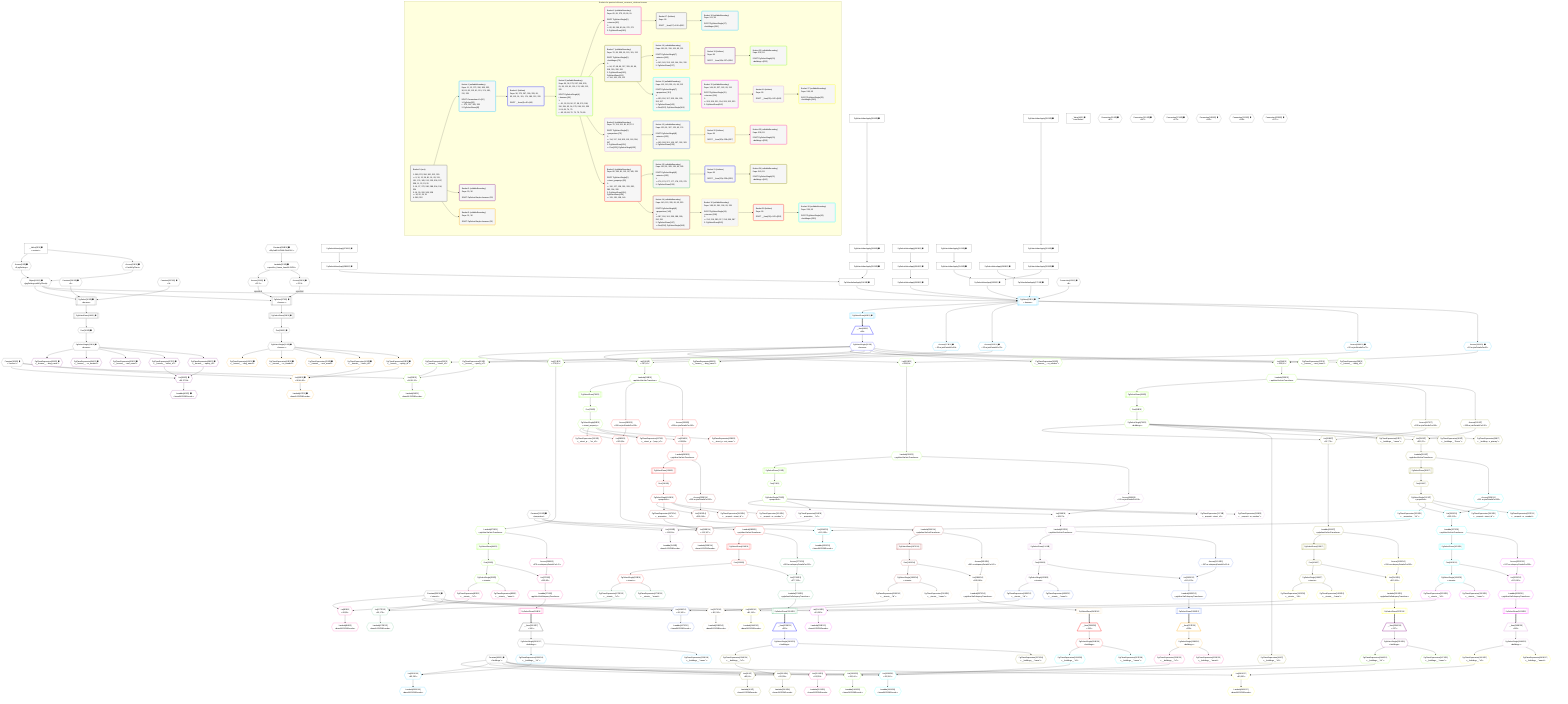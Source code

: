 %%{init: {'themeVariables': { 'fontSize': '12px'}}}%%
graph TD
    classDef path fill:#eee,stroke:#000,color:#000
    classDef plan fill:#fff,stroke-width:1px,color:#000
    classDef itemplan fill:#fff,stroke-width:2px,color:#000
    classDef unbatchedplan fill:#dff,stroke-width:1px,color:#000
    classDef sideeffectplan fill:#fcc,stroke-width:2px,color:#000
    classDef bucket fill:#f6f6f6,color:#000,stroke-width:2px,text-align:left

    subgraph "Buckets for queries/v4/smart_comment_relations.houses"
    Bucket0("Bucket 0 (root)<br /><br />1: 268, 276, 284, 300, 312, 320<br />ᐳ: 9, 10, 12, 36, 81, 91, 93, 113, 151, 174, 185, 212, 225, 336, 337, 338, 11, 22, 23, 25<br />2: 16, 27, 272, 280, 288, 304, 316, 324<br />3: 19, 30, 292, 308, 328<br />ᐳ: 18, 20, 29, 31<br />4: 296, 332"):::bucket
    Bucket1("Bucket 1 (nullableBoundary)<br />Deps: 11, 12, 272, 296, 308, 332, 36, 81, 93, 113, 91, 151, 174, 185, 212, 225<br /><br />ROOT Connectionᐸ8ᐳ[12]<br />1: PgSelect[32]<br />ᐳ: 273, 297, 309, 333<br />2: PgSelectRows[48]"):::bucket
    Bucket2("Bucket 2 (nullableBoundary)<br />Deps: 20, 36<br /><br />ROOT PgSelectSingleᐸhousesᐳ[20]"):::bucket
    Bucket3("Bucket 3 (nullableBoundary)<br />Deps: 31, 36<br /><br />ROOT PgSelectSingleᐸhousesᐳ[31]"):::bucket
    Bucket4("Bucket 4 (listItem)<br />Deps: 36, 273, 297, 309, 333, 81, 93, 113, 91, 151, 174, 185, 212, 225<br /><br />ROOT __Item{4}ᐸ48ᐳ[49]"):::bucket
    Bucket5("Bucket 5 (nullableBoundary)<br />Deps: 50, 36, 273, 297, 309, 333, 81, 93, 113, 91, 151, 174, 185, 212, 225<br /><br />ROOT PgSelectSingle{4}ᐸhousesᐳ[50]<br />1: <br />ᐳ: 51, 52, 55, 56, 57, 58, 274, 298, 310, 334, 53, 54, 275, 299, 311, 335<br />2: 64, 69, 74, 79<br />ᐳ: 63, 65, 68, 70, 73, 75, 78, 80"):::bucket
    Bucket6("Bucket 6 (nullableBoundary)<br />Deps: 65, 81, 275, 63, 93, 91<br /><br />ROOT PgSelectSingle{5}ᐸstreetsᐳ[65]<br />1: <br />ᐳ: 82, 85, 269, 83, 84, 270, 271<br />2: PgSelectRows[199]"):::bucket
    Bucket7("Bucket 7 (nullableBoundary)<br />Deps: 70, 93, 335, 81, 113, 151, 212<br /><br />ROOT PgSelectSingle{5}ᐸbuildingsᐳ[70]<br />1: <br />ᐳ: 94, 97, 98, 99, 317, 329, 95, 96, 318, 319, 330, 331<br />2: PgSelectRows[105], PgSelectRows[111]<br />ᐳ: 104, 106, 110, 112"):::bucket
    Bucket8("Bucket 8 (nullableBoundary)<br />Deps: 75, 113, 311, 81, 93, 174<br /><br />ROOT PgSelectSingle{5}ᐸpropertiesᐳ[75]<br />1: <br />ᐳ: 114, 117, 118, 305, 115, 116, 306, 307<br />2: PgSelectRows[124]<br />ᐳ: First[123], PgSelectSingle[125]"):::bucket
    Bucket9("Bucket 9 (nullableBoundary)<br />Deps: 80, 299, 81, 113, 93, 185, 225<br /><br />ROOT PgSelectSingle{5}ᐸstreet_propertyᐳ[80]<br />1: <br />ᐳ: 126, 127, 128, 281, 293, 282, 283, 294, 295<br />2: PgSelectRows[134], PgSelectRows[139]<br />ᐳ: 133, 135, 138, 140"):::bucket
    Bucket10("Bucket 10 (nullableBoundary)<br />Deps: 106, 81, 319, 104, 93, 151<br /><br />ROOT PgSelectSingle{7}ᐸstreetsᐳ[106]<br />1: <br />ᐳ: 142, 145, 313, 143, 144, 314, 315<br />2: PgSelectRows[227]"):::bucket
    Bucket11("Bucket 11 (nullableBoundary)<br />Deps: 112, 113, 331, 81, 93, 212<br /><br />ROOT PgSelectSingle{7}ᐸpropertiesᐳ[112]<br />1: <br />ᐳ: 153, 156, 157, 325, 154, 155, 326, 327<br />2: PgSelectRows[163]<br />ᐳ: First[162], PgSelectSingle[164]"):::bucket
    Bucket12("Bucket 12 (nullableBoundary)<br />Deps: 125, 81, 307, 123, 93, 174<br /><br />ROOT PgSelectSingle{8}ᐸstreetsᐳ[125]<br />1: <br />ᐳ: 165, 168, 301, 166, 167, 302, 303<br />2: PgSelectRows[228]"):::bucket
    Bucket13("Bucket 13 (nullableBoundary)<br />Deps: 135, 81, 283, 133, 93, 185<br /><br />ROOT PgSelectSingle{9}ᐸstreetsᐳ[135]<br />1: <br />ᐳ: 176, 179, 277, 177, 178, 278, 279<br />2: PgSelectRows[229]"):::bucket
    Bucket14("Bucket 14 (nullableBoundary)<br />Deps: 140, 113, 295, 81, 93, 225<br /><br />ROOT PgSelectSingle{9}ᐸpropertiesᐳ[140]<br />1: <br />ᐳ: 187, 190, 191, 289, 188, 189, 290, 291<br />2: PgSelectRows[197]<br />ᐳ: First[196], PgSelectSingle[198]"):::bucket
    Bucket15("Bucket 15 (nullableBoundary)<br />Deps: 164, 81, 327, 162, 93, 212<br /><br />ROOT PgSelectSingle{11}ᐸstreetsᐳ[164]<br />1: <br />ᐳ: 203, 206, 321, 204, 205, 322, 323<br />2: PgSelectRows[242]"):::bucket
    Bucket16("Bucket 16 (nullableBoundary)<br />Deps: 198, 81, 291, 196, 93, 225<br /><br />ROOT PgSelectSingle{14}ᐸstreetsᐳ[198]<br />1: <br />ᐳ: 216, 219, 285, 217, 218, 286, 287<br />2: PgSelectRows[243]"):::bucket
    Bucket17("Bucket 17 (listItem)<br />Deps: 93<br /><br />ROOT __Item{17}ᐸ199ᐳ[200]"):::bucket
    Bucket18("Bucket 18 (nullableBoundary)<br />Deps: 201, 93<br /><br />ROOT PgSelectSingle{17}ᐸbuildingsᐳ[201]"):::bucket
    Bucket19("Bucket 19 (listItem)<br />Deps: 93<br /><br />ROOT __Item{19}ᐸ227ᐳ[234]"):::bucket
    Bucket20("Bucket 20 (listItem)<br />Deps: 93<br /><br />ROOT __Item{20}ᐸ228ᐳ[237]"):::bucket
    Bucket21("Bucket 21 (listItem)<br />Deps: 93<br /><br />ROOT __Item{21}ᐸ229ᐳ[239]"):::bucket
    Bucket22("Bucket 22 (nullableBoundary)<br />Deps: 235, 93<br /><br />ROOT PgSelectSingle{19}ᐸbuildingsᐳ[235]"):::bucket
    Bucket23("Bucket 23 (nullableBoundary)<br />Deps: 238, 93<br /><br />ROOT PgSelectSingle{20}ᐸbuildingsᐳ[238]"):::bucket
    Bucket24("Bucket 24 (nullableBoundary)<br />Deps: 240, 93<br /><br />ROOT PgSelectSingle{21}ᐸbuildingsᐳ[240]"):::bucket
    Bucket25("Bucket 25 (listItem)<br />Deps: 93<br /><br />ROOT __Item{25}ᐸ242ᐳ[248]"):::bucket
    Bucket26("Bucket 26 (listItem)<br />Deps: 93<br /><br />ROOT __Item{26}ᐸ243ᐳ[258]"):::bucket
    Bucket27("Bucket 27 (nullableBoundary)<br />Deps: 249, 93<br /><br />ROOT PgSelectSingle{25}ᐸbuildingsᐳ[249]"):::bucket
    Bucket28("Bucket 28 (nullableBoundary)<br />Deps: 259, 93<br /><br />ROOT PgSelectSingle{26}ᐸbuildingsᐳ[259]"):::bucket
    end
    Bucket0 --> Bucket1 & Bucket2 & Bucket3
    Bucket1 --> Bucket4
    Bucket4 --> Bucket5
    Bucket5 --> Bucket6 & Bucket7 & Bucket8 & Bucket9
    Bucket6 --> Bucket17
    Bucket7 --> Bucket10 & Bucket11
    Bucket8 --> Bucket12
    Bucket9 --> Bucket13 & Bucket14
    Bucket10 --> Bucket19
    Bucket11 --> Bucket15
    Bucket12 --> Bucket20
    Bucket13 --> Bucket21
    Bucket14 --> Bucket16
    Bucket15 --> Bucket25
    Bucket16 --> Bucket26
    Bucket17 --> Bucket18
    Bucket19 --> Bucket22
    Bucket20 --> Bucket23
    Bucket21 --> Bucket24
    Bucket25 --> Bucket27
    Bucket26 --> Bucket28

    %% plan dependencies
    PgSelect16[["PgSelect[16∈0] ➊<br />ᐸhousesᐳ"]]:::plan
    Object11{{"Object[11∈0] ➊<br />ᐸ{pgSettings,withPgClient}ᐳ"}}:::plan
    Constant336{{"Constant[336∈0] ➊<br />ᐸ2ᐳ"}}:::plan
    Constant337{{"Constant[337∈0] ➊<br />ᐸ3ᐳ"}}:::plan
    Object11 & Constant336 & Constant337 --> PgSelect16
    PgSelect27[["PgSelect[27∈0] ➊<br />ᐸhousesᐳ"]]:::plan
    Access23{{"Access[23∈0] ➊<br />ᐸ22.1ᐳ"}}:::plan
    Access25{{"Access[25∈0] ➊<br />ᐸ22.2ᐳ"}}:::plan
    Access23 -->|rejectNull| PgSelect27
    Access25 -->|rejectNull| PgSelect27
    Object11 --> PgSelect27
    Access9{{"Access[9∈0] ➊<br />ᐸ2.pgSettingsᐳ"}}:::plan
    Access10{{"Access[10∈0] ➊<br />ᐸ2.withPgClientᐳ"}}:::plan
    Access9 & Access10 --> Object11
    PgSelectInlineApply296["PgSelectInlineApply[296∈0] ➊"]:::plan
    PgSelectInlineApply280["PgSelectInlineApply[280∈0] ➊"]:::plan
    PgSelectInlineApply292["PgSelectInlineApply[292∈0] ➊"]:::plan
    PgSelectInlineApply280 & PgSelectInlineApply292 --> PgSelectInlineApply296
    PgSelectInlineApply332["PgSelectInlineApply[332∈0] ➊"]:::plan
    PgSelectInlineApply316["PgSelectInlineApply[316∈0] ➊"]:::plan
    PgSelectInlineApply328["PgSelectInlineApply[328∈0] ➊"]:::plan
    PgSelectInlineApply316 & PgSelectInlineApply328 --> PgSelectInlineApply332
    __Value2["__Value[2∈0] ➊<br />ᐸcontextᐳ"]:::plan
    __Value2 --> Access9
    __Value2 --> Access10
    First18{{"First[18∈0] ➊"}}:::plan
    PgSelectRows19[["PgSelectRows[19∈0] ➊"]]:::plan
    PgSelectRows19 --> First18
    PgSelect16 --> PgSelectRows19
    PgSelectSingle20{{"PgSelectSingle[20∈0] ➊<br />ᐸhousesᐳ"}}:::plan
    First18 --> PgSelectSingle20
    Lambda22{{"Lambda[22∈0] ➊<br />ᐸspecifier_House_base64JSONᐳ"}}:::plan
    Constant338{{"Constant[338∈0] ➊<br />ᐸ'WyJob3VzZXMiLDIsM10='ᐳ"}}:::plan
    Constant338 --> Lambda22
    Lambda22 --> Access23
    Lambda22 --> Access25
    First29{{"First[29∈0] ➊"}}:::plan
    PgSelectRows30[["PgSelectRows[30∈0] ➊"]]:::plan
    PgSelectRows30 --> First29
    PgSelect27 --> PgSelectRows30
    PgSelectSingle31{{"PgSelectSingle[31∈0] ➊<br />ᐸhousesᐳ"}}:::plan
    First29 --> PgSelectSingle31
    PgSelectInlineApply272["PgSelectInlineApply[272∈0] ➊"]:::plan
    PgSelectInlineApply268["PgSelectInlineApply[268∈0] ➊"]:::plan
    PgSelectInlineApply268 --> PgSelectInlineApply272
    PgSelectInlineApply276["PgSelectInlineApply[276∈0] ➊"]:::plan
    PgSelectInlineApply276 --> PgSelectInlineApply280
    PgSelectInlineApply288["PgSelectInlineApply[288∈0] ➊"]:::plan
    PgSelectInlineApply284["PgSelectInlineApply[284∈0] ➊"]:::plan
    PgSelectInlineApply284 --> PgSelectInlineApply288
    PgSelectInlineApply288 --> PgSelectInlineApply292
    PgSelectInlineApply304["PgSelectInlineApply[304∈0] ➊"]:::plan
    PgSelectInlineApply300["PgSelectInlineApply[300∈0] ➊"]:::plan
    PgSelectInlineApply300 --> PgSelectInlineApply304
    PgSelectInlineApply308["PgSelectInlineApply[308∈0] ➊"]:::plan
    PgSelectInlineApply304 --> PgSelectInlineApply308
    PgSelectInlineApply312["PgSelectInlineApply[312∈0] ➊"]:::plan
    PgSelectInlineApply312 --> PgSelectInlineApply316
    PgSelectInlineApply324["PgSelectInlineApply[324∈0] ➊"]:::plan
    PgSelectInlineApply320["PgSelectInlineApply[320∈0] ➊"]:::plan
    PgSelectInlineApply320 --> PgSelectInlineApply324
    PgSelectInlineApply324 --> PgSelectInlineApply328
    __Value4["__Value[4∈0] ➊<br />ᐸrootValueᐳ"]:::plan
    Connection12{{"Connection[12∈0] ➊<br />ᐸ8ᐳ"}}:::plan
    Constant36{{"Constant[36∈0] ➊<br />ᐸ'houses'ᐳ"}}:::plan
    Constant81{{"Constant[81∈0] ➊<br />ᐸ'streets'ᐳ"}}:::plan
    Connection91{{"Connection[91∈0] ➊<br />ᐸ87ᐳ"}}:::plan
    Constant93{{"Constant[93∈0] ➊<br />ᐸ'buildings'ᐳ"}}:::plan
    Constant113{{"Constant[113∈0] ➊<br />ᐸ'properties'ᐳ"}}:::plan
    Connection151{{"Connection[151∈0] ➊<br />ᐸ147ᐳ"}}:::plan
    Connection174{{"Connection[174∈0] ➊<br />ᐸ170ᐳ"}}:::plan
    Connection185{{"Connection[185∈0] ➊<br />ᐸ181ᐳ"}}:::plan
    Connection212{{"Connection[212∈0] ➊<br />ᐸ208ᐳ"}}:::plan
    Connection225{{"Connection[225∈0] ➊<br />ᐸ221ᐳ"}}:::plan
    PgSelect32[["PgSelect[32∈1] ➊<br />ᐸhousesᐳ"]]:::plan
    Object11 & Connection12 & PgSelectInlineApply272 & PgSelectInlineApply296 & PgSelectInlineApply308 & PgSelectInlineApply332 --> PgSelect32
    PgSelectRows48[["PgSelectRows[48∈1] ➊"]]:::plan
    PgSelect32 --> PgSelectRows48
    Access273{{"Access[273∈1] ➊<br />ᐸ32.m.joinDetailsFor59ᐳ"}}:::plan
    PgSelect32 --> Access273
    Access297{{"Access[297∈1] ➊<br />ᐸ32.m.joinDetailsFor76ᐳ"}}:::plan
    PgSelect32 --> Access297
    Access309{{"Access[309∈1] ➊<br />ᐸ32.m.joinDetailsFor71ᐳ"}}:::plan
    PgSelect32 --> Access309
    Access333{{"Access[333∈1] ➊<br />ᐸ32.m.joinDetailsFor66ᐳ"}}:::plan
    PgSelect32 --> Access333
    List39{{"List[39∈2] ➊<br />ᐸ36,37,38ᐳ"}}:::plan
    PgClassExpression37{{"PgClassExpression[37∈2] ➊<br />ᐸ__houses__.”street_id”ᐳ"}}:::plan
    PgClassExpression38{{"PgClassExpression[38∈2] ➊<br />ᐸ__houses__...operty_id”ᐳ"}}:::plan
    Constant36 & PgClassExpression37 & PgClassExpression38 --> List39
    PgClassExpression33{{"PgClassExpression[33∈2] ➊<br />ᐸ__houses__...ding_name”ᐳ"}}:::plan
    PgSelectSingle20 --> PgClassExpression33
    PgClassExpression34{{"PgClassExpression[34∈2] ➊<br />ᐸ__houses__...or_number”ᐳ"}}:::plan
    PgSelectSingle20 --> PgClassExpression34
    PgClassExpression35{{"PgClassExpression[35∈2] ➊<br />ᐸ__houses__...reet_name”ᐳ"}}:::plan
    PgSelectSingle20 --> PgClassExpression35
    PgSelectSingle20 --> PgClassExpression37
    PgSelectSingle20 --> PgClassExpression38
    Lambda40{{"Lambda[40∈2] ➊<br />ᐸbase64JSONEncodeᐳ"}}:::plan
    List39 --> Lambda40
    List46{{"List[46∈3] ➊<br />ᐸ36,44,45ᐳ"}}:::plan
    PgClassExpression44{{"PgClassExpression[44∈3] ➊<br />ᐸ__houses__.”street_id”ᐳ"}}:::plan
    PgClassExpression45{{"PgClassExpression[45∈3] ➊<br />ᐸ__houses__...operty_id”ᐳ"}}:::plan
    Constant36 & PgClassExpression44 & PgClassExpression45 --> List46
    PgClassExpression41{{"PgClassExpression[41∈3] ➊<br />ᐸ__houses__...ding_name”ᐳ"}}:::plan
    PgSelectSingle31 --> PgClassExpression41
    PgClassExpression42{{"PgClassExpression[42∈3] ➊<br />ᐸ__houses__...or_number”ᐳ"}}:::plan
    PgSelectSingle31 --> PgClassExpression42
    PgClassExpression43{{"PgClassExpression[43∈3] ➊<br />ᐸ__houses__...reet_name”ᐳ"}}:::plan
    PgSelectSingle31 --> PgClassExpression43
    PgSelectSingle31 --> PgClassExpression44
    PgSelectSingle31 --> PgClassExpression45
    Lambda47{{"Lambda[47∈3] ➊<br />ᐸbase64JSONEncodeᐳ"}}:::plan
    List46 --> Lambda47
    __Item49[/"__Item[49∈4]<br />ᐸ48ᐳ"\]:::itemplan
    PgSelectRows48 ==> __Item49
    PgSelectSingle50{{"PgSelectSingle[50∈4]<br />ᐸhousesᐳ"}}:::plan
    __Item49 --> PgSelectSingle50
    List53{{"List[53∈5]<br />ᐸ36,51,52ᐳ"}}:::plan
    PgClassExpression51{{"PgClassExpression[51∈5]<br />ᐸ__houses__.”street_id”ᐳ"}}:::plan
    PgClassExpression52{{"PgClassExpression[52∈5]<br />ᐸ__houses__...operty_id”ᐳ"}}:::plan
    Constant36 & PgClassExpression51 & PgClassExpression52 --> List53
    List274{{"List[274∈5]<br />ᐸ273,50ᐳ"}}:::plan
    Access273 & PgSelectSingle50 --> List274
    List298{{"List[298∈5]<br />ᐸ297,50ᐳ"}}:::plan
    Access297 & PgSelectSingle50 --> List298
    List310{{"List[310∈5]<br />ᐸ309,50ᐳ"}}:::plan
    Access309 & PgSelectSingle50 --> List310
    List334{{"List[334∈5]<br />ᐸ333,50ᐳ"}}:::plan
    Access333 & PgSelectSingle50 --> List334
    PgSelectSingle50 --> PgClassExpression51
    PgSelectSingle50 --> PgClassExpression52
    Lambda54{{"Lambda[54∈5]<br />ᐸbase64JSONEncodeᐳ"}}:::plan
    List53 --> Lambda54
    PgClassExpression55{{"PgClassExpression[55∈5]<br />ᐸ__houses__...ding_name”ᐳ"}}:::plan
    PgSelectSingle50 --> PgClassExpression55
    PgClassExpression56{{"PgClassExpression[56∈5]<br />ᐸ__houses__...or_number”ᐳ"}}:::plan
    PgSelectSingle50 --> PgClassExpression56
    PgClassExpression57{{"PgClassExpression[57∈5]<br />ᐸ__houses__...reet_name”ᐳ"}}:::plan
    PgSelectSingle50 --> PgClassExpression57
    PgClassExpression58{{"PgClassExpression[58∈5]<br />ᐸ__houses__...ilding_id”ᐳ"}}:::plan
    PgSelectSingle50 --> PgClassExpression58
    First63{{"First[63∈5]"}}:::plan
    PgSelectRows64[["PgSelectRows[64∈5]"]]:::plan
    PgSelectRows64 --> First63
    Lambda275{{"Lambda[275∈5]<br />ᐸpgInlineViaJoinTransformᐳ"}}:::plan
    Lambda275 --> PgSelectRows64
    PgSelectSingle65{{"PgSelectSingle[65∈5]<br />ᐸstreetsᐳ"}}:::plan
    First63 --> PgSelectSingle65
    First68{{"First[68∈5]"}}:::plan
    PgSelectRows69[["PgSelectRows[69∈5]"]]:::plan
    PgSelectRows69 --> First68
    Lambda335{{"Lambda[335∈5]<br />ᐸpgInlineViaJoinTransformᐳ"}}:::plan
    Lambda335 --> PgSelectRows69
    PgSelectSingle70{{"PgSelectSingle[70∈5]<br />ᐸbuildingsᐳ"}}:::plan
    First68 --> PgSelectSingle70
    First73{{"First[73∈5]"}}:::plan
    PgSelectRows74[["PgSelectRows[74∈5]"]]:::plan
    PgSelectRows74 --> First73
    Lambda311{{"Lambda[311∈5]<br />ᐸpgInlineViaJoinTransformᐳ"}}:::plan
    Lambda311 --> PgSelectRows74
    PgSelectSingle75{{"PgSelectSingle[75∈5]<br />ᐸpropertiesᐳ"}}:::plan
    First73 --> PgSelectSingle75
    First78{{"First[78∈5]"}}:::plan
    PgSelectRows79[["PgSelectRows[79∈5]"]]:::plan
    PgSelectRows79 --> First78
    Lambda299{{"Lambda[299∈5]<br />ᐸpgInlineViaJoinTransformᐳ"}}:::plan
    Lambda299 --> PgSelectRows79
    PgSelectSingle80{{"PgSelectSingle[80∈5]<br />ᐸstreet_propertyᐳ"}}:::plan
    First78 --> PgSelectSingle80
    List274 --> Lambda275
    List298 --> Lambda299
    List310 --> Lambda311
    List334 --> Lambda335
    List83{{"List[83∈6]<br />ᐸ81,82ᐳ"}}:::plan
    PgClassExpression82{{"PgClassExpression[82∈6]<br />ᐸ__streets__.”id”ᐳ"}}:::plan
    Constant81 & PgClassExpression82 --> List83
    List270{{"List[270∈6]<br />ᐸ269,63ᐳ"}}:::plan
    Access269{{"Access[269∈6]<br />ᐸ275.m.subqueryDetailsFor141ᐳ"}}:::plan
    Access269 & First63 --> List270
    PgSelectSingle65 --> PgClassExpression82
    Lambda84{{"Lambda[84∈6]<br />ᐸbase64JSONEncodeᐳ"}}:::plan
    List83 --> Lambda84
    PgClassExpression85{{"PgClassExpression[85∈6]<br />ᐸ__streets__.”name”ᐳ"}}:::plan
    PgSelectSingle65 --> PgClassExpression85
    PgSelectRows199[["PgSelectRows[199∈6]"]]:::plan
    Lambda271{{"Lambda[271∈6]<br />ᐸpgInlineViaSubqueryTransformᐳ"}}:::plan
    Lambda271 --> PgSelectRows199
    Lambda275 --> Access269
    List270 --> Lambda271
    List95{{"List[95∈7]<br />ᐸ93,94ᐳ"}}:::plan
    PgClassExpression94{{"PgClassExpression[94∈7]<br />ᐸ__buildings__.”id”ᐳ"}}:::plan
    Constant93 & PgClassExpression94 --> List95
    List318{{"List[318∈7]<br />ᐸ317,70ᐳ"}}:::plan
    Access317{{"Access[317∈7]<br />ᐸ335.m.joinDetailsFor100ᐳ"}}:::plan
    Access317 & PgSelectSingle70 --> List318
    List330{{"List[330∈7]<br />ᐸ329,70ᐳ"}}:::plan
    Access329{{"Access[329∈7]<br />ᐸ335.m.joinDetailsFor108ᐳ"}}:::plan
    Access329 & PgSelectSingle70 --> List330
    PgSelectSingle70 --> PgClassExpression94
    Lambda96{{"Lambda[96∈7]<br />ᐸbase64JSONEncodeᐳ"}}:::plan
    List95 --> Lambda96
    PgClassExpression97{{"PgClassExpression[97∈7]<br />ᐸ__buildings__.”name”ᐳ"}}:::plan
    PgSelectSingle70 --> PgClassExpression97
    PgClassExpression98{{"PgClassExpression[98∈7]<br />ᐸ__buildings__.”floors”ᐳ"}}:::plan
    PgSelectSingle70 --> PgClassExpression98
    PgClassExpression99{{"PgClassExpression[99∈7]<br />ᐸ__building...s_primary”ᐳ"}}:::plan
    PgSelectSingle70 --> PgClassExpression99
    First104{{"First[104∈7]"}}:::plan
    PgSelectRows105[["PgSelectRows[105∈7]"]]:::plan
    PgSelectRows105 --> First104
    Lambda319{{"Lambda[319∈7]<br />ᐸpgInlineViaJoinTransformᐳ"}}:::plan
    Lambda319 --> PgSelectRows105
    PgSelectSingle106{{"PgSelectSingle[106∈7]<br />ᐸstreetsᐳ"}}:::plan
    First104 --> PgSelectSingle106
    First110{{"First[110∈7]"}}:::plan
    PgSelectRows111[["PgSelectRows[111∈7]"]]:::plan
    PgSelectRows111 --> First110
    Lambda331{{"Lambda[331∈7]<br />ᐸpgInlineViaJoinTransformᐳ"}}:::plan
    Lambda331 --> PgSelectRows111
    PgSelectSingle112{{"PgSelectSingle[112∈7]<br />ᐸpropertiesᐳ"}}:::plan
    First110 --> PgSelectSingle112
    Lambda335 --> Access317
    List318 --> Lambda319
    Lambda335 --> Access329
    List330 --> Lambda331
    List115{{"List[115∈8]<br />ᐸ113,114ᐳ"}}:::plan
    PgClassExpression114{{"PgClassExpression[114∈8]<br />ᐸ__properties__.”id”ᐳ"}}:::plan
    Constant113 & PgClassExpression114 --> List115
    List306{{"List[306∈8]<br />ᐸ305,75ᐳ"}}:::plan
    Access305{{"Access[305∈8]<br />ᐸ311.m.joinDetailsFor119ᐳ"}}:::plan
    Access305 & PgSelectSingle75 --> List306
    PgSelectSingle75 --> PgClassExpression114
    Lambda116{{"Lambda[116∈8]<br />ᐸbase64JSONEncodeᐳ"}}:::plan
    List115 --> Lambda116
    PgClassExpression117{{"PgClassExpression[117∈8]<br />ᐸ__properti...street_id”ᐳ"}}:::plan
    PgSelectSingle75 --> PgClassExpression117
    PgClassExpression118{{"PgClassExpression[118∈8]<br />ᐸ__properti...or_number”ᐳ"}}:::plan
    PgSelectSingle75 --> PgClassExpression118
    First123{{"First[123∈8]"}}:::plan
    PgSelectRows124[["PgSelectRows[124∈8]"]]:::plan
    PgSelectRows124 --> First123
    Lambda307{{"Lambda[307∈8]<br />ᐸpgInlineViaJoinTransformᐳ"}}:::plan
    Lambda307 --> PgSelectRows124
    PgSelectSingle125{{"PgSelectSingle[125∈8]<br />ᐸstreetsᐳ"}}:::plan
    First123 --> PgSelectSingle125
    Lambda311 --> Access305
    List306 --> Lambda307
    List282{{"List[282∈9]<br />ᐸ281,80ᐳ"}}:::plan
    Access281{{"Access[281∈9]<br />ᐸ299.m.joinDetailsFor129ᐳ"}}:::plan
    Access281 & PgSelectSingle80 --> List282
    List294{{"List[294∈9]<br />ᐸ293,80ᐳ"}}:::plan
    Access293{{"Access[293∈9]<br />ᐸ299.m.joinDetailsFor136ᐳ"}}:::plan
    Access293 & PgSelectSingle80 --> List294
    PgClassExpression126{{"PgClassExpression[126∈9]<br />ᐸ__street_p..._.”str_id”ᐳ"}}:::plan
    PgSelectSingle80 --> PgClassExpression126
    PgClassExpression127{{"PgClassExpression[127∈9]<br />ᐸ__street_p....”prop_id”ᐳ"}}:::plan
    PgSelectSingle80 --> PgClassExpression127
    PgClassExpression128{{"PgClassExpression[128∈9]<br />ᐸ__street_p...ent_owner”ᐳ"}}:::plan
    PgSelectSingle80 --> PgClassExpression128
    First133{{"First[133∈9]"}}:::plan
    PgSelectRows134[["PgSelectRows[134∈9]"]]:::plan
    PgSelectRows134 --> First133
    Lambda283{{"Lambda[283∈9]<br />ᐸpgInlineViaJoinTransformᐳ"}}:::plan
    Lambda283 --> PgSelectRows134
    PgSelectSingle135{{"PgSelectSingle[135∈9]<br />ᐸstreetsᐳ"}}:::plan
    First133 --> PgSelectSingle135
    First138{{"First[138∈9]"}}:::plan
    PgSelectRows139[["PgSelectRows[139∈9]"]]:::plan
    PgSelectRows139 --> First138
    Lambda295{{"Lambda[295∈9]<br />ᐸpgInlineViaJoinTransformᐳ"}}:::plan
    Lambda295 --> PgSelectRows139
    PgSelectSingle140{{"PgSelectSingle[140∈9]<br />ᐸpropertiesᐳ"}}:::plan
    First138 --> PgSelectSingle140
    Lambda299 --> Access281
    List282 --> Lambda283
    Lambda299 --> Access293
    List294 --> Lambda295
    List143{{"List[143∈10]<br />ᐸ81,142ᐳ"}}:::plan
    PgClassExpression142{{"PgClassExpression[142∈10]<br />ᐸ__streets__.”id”ᐳ"}}:::plan
    Constant81 & PgClassExpression142 --> List143
    List314{{"List[314∈10]<br />ᐸ313,104ᐳ"}}:::plan
    Access313{{"Access[313∈10]<br />ᐸ319.m.subqueryDetailsFor202ᐳ"}}:::plan
    Access313 & First104 --> List314
    PgSelectSingle106 --> PgClassExpression142
    Lambda144{{"Lambda[144∈10]<br />ᐸbase64JSONEncodeᐳ"}}:::plan
    List143 --> Lambda144
    PgClassExpression145{{"PgClassExpression[145∈10]<br />ᐸ__streets__.”name”ᐳ"}}:::plan
    PgSelectSingle106 --> PgClassExpression145
    PgSelectRows227[["PgSelectRows[227∈10]"]]:::plan
    Lambda315{{"Lambda[315∈10]<br />ᐸpgInlineViaSubqueryTransformᐳ"}}:::plan
    Lambda315 --> PgSelectRows227
    Lambda319 --> Access313
    List314 --> Lambda315
    List154{{"List[154∈11]<br />ᐸ113,153ᐳ"}}:::plan
    PgClassExpression153{{"PgClassExpression[153∈11]<br />ᐸ__properties__.”id”ᐳ"}}:::plan
    Constant113 & PgClassExpression153 --> List154
    List326{{"List[326∈11]<br />ᐸ325,112ᐳ"}}:::plan
    Access325{{"Access[325∈11]<br />ᐸ331.m.joinDetailsFor158ᐳ"}}:::plan
    Access325 & PgSelectSingle112 --> List326
    PgSelectSingle112 --> PgClassExpression153
    Lambda155{{"Lambda[155∈11]<br />ᐸbase64JSONEncodeᐳ"}}:::plan
    List154 --> Lambda155
    PgClassExpression156{{"PgClassExpression[156∈11]<br />ᐸ__properti...street_id”ᐳ"}}:::plan
    PgSelectSingle112 --> PgClassExpression156
    PgClassExpression157{{"PgClassExpression[157∈11]<br />ᐸ__properti...or_number”ᐳ"}}:::plan
    PgSelectSingle112 --> PgClassExpression157
    First162{{"First[162∈11]"}}:::plan
    PgSelectRows163[["PgSelectRows[163∈11]"]]:::plan
    PgSelectRows163 --> First162
    Lambda327{{"Lambda[327∈11]<br />ᐸpgInlineViaJoinTransformᐳ"}}:::plan
    Lambda327 --> PgSelectRows163
    PgSelectSingle164{{"PgSelectSingle[164∈11]<br />ᐸstreetsᐳ"}}:::plan
    First162 --> PgSelectSingle164
    Lambda331 --> Access325
    List326 --> Lambda327
    List166{{"List[166∈12]<br />ᐸ81,165ᐳ"}}:::plan
    PgClassExpression165{{"PgClassExpression[165∈12]<br />ᐸ__streets__.”id”ᐳ"}}:::plan
    Constant81 & PgClassExpression165 --> List166
    List302{{"List[302∈12]<br />ᐸ301,123ᐳ"}}:::plan
    Access301{{"Access[301∈12]<br />ᐸ307.m.subqueryDetailsFor214ᐳ"}}:::plan
    Access301 & First123 --> List302
    PgSelectSingle125 --> PgClassExpression165
    Lambda167{{"Lambda[167∈12]<br />ᐸbase64JSONEncodeᐳ"}}:::plan
    List166 --> Lambda167
    PgClassExpression168{{"PgClassExpression[168∈12]<br />ᐸ__streets__.”name”ᐳ"}}:::plan
    PgSelectSingle125 --> PgClassExpression168
    PgSelectRows228[["PgSelectRows[228∈12]"]]:::plan
    Lambda303{{"Lambda[303∈12]<br />ᐸpgInlineViaSubqueryTransformᐳ"}}:::plan
    Lambda303 --> PgSelectRows228
    Lambda307 --> Access301
    List302 --> Lambda303
    List177{{"List[177∈13]<br />ᐸ81,176ᐳ"}}:::plan
    PgClassExpression176{{"PgClassExpression[176∈13]<br />ᐸ__streets__.”id”ᐳ"}}:::plan
    Constant81 & PgClassExpression176 --> List177
    List278{{"List[278∈13]<br />ᐸ277,133ᐳ"}}:::plan
    Access277{{"Access[277∈13]<br />ᐸ283.m.subqueryDetailsFor215ᐳ"}}:::plan
    Access277 & First133 --> List278
    PgSelectSingle135 --> PgClassExpression176
    Lambda178{{"Lambda[178∈13]<br />ᐸbase64JSONEncodeᐳ"}}:::plan
    List177 --> Lambda178
    PgClassExpression179{{"PgClassExpression[179∈13]<br />ᐸ__streets__.”name”ᐳ"}}:::plan
    PgSelectSingle135 --> PgClassExpression179
    PgSelectRows229[["PgSelectRows[229∈13]"]]:::plan
    Lambda279{{"Lambda[279∈13]<br />ᐸpgInlineViaSubqueryTransformᐳ"}}:::plan
    Lambda279 --> PgSelectRows229
    Lambda283 --> Access277
    List278 --> Lambda279
    List188{{"List[188∈14]<br />ᐸ113,187ᐳ"}}:::plan
    PgClassExpression187{{"PgClassExpression[187∈14]<br />ᐸ__properties__.”id”ᐳ"}}:::plan
    Constant113 & PgClassExpression187 --> List188
    List290{{"List[290∈14]<br />ᐸ289,140ᐳ"}}:::plan
    Access289{{"Access[289∈14]<br />ᐸ295.m.joinDetailsFor192ᐳ"}}:::plan
    Access289 & PgSelectSingle140 --> List290
    PgSelectSingle140 --> PgClassExpression187
    Lambda189{{"Lambda[189∈14]<br />ᐸbase64JSONEncodeᐳ"}}:::plan
    List188 --> Lambda189
    PgClassExpression190{{"PgClassExpression[190∈14]<br />ᐸ__properti...street_id”ᐳ"}}:::plan
    PgSelectSingle140 --> PgClassExpression190
    PgClassExpression191{{"PgClassExpression[191∈14]<br />ᐸ__properti...or_number”ᐳ"}}:::plan
    PgSelectSingle140 --> PgClassExpression191
    First196{{"First[196∈14]"}}:::plan
    PgSelectRows197[["PgSelectRows[197∈14]"]]:::plan
    PgSelectRows197 --> First196
    Lambda291{{"Lambda[291∈14]<br />ᐸpgInlineViaJoinTransformᐳ"}}:::plan
    Lambda291 --> PgSelectRows197
    PgSelectSingle198{{"PgSelectSingle[198∈14]<br />ᐸstreetsᐳ"}}:::plan
    First196 --> PgSelectSingle198
    Lambda295 --> Access289
    List290 --> Lambda291
    List204{{"List[204∈15]<br />ᐸ81,203ᐳ"}}:::plan
    PgClassExpression203{{"PgClassExpression[203∈15]<br />ᐸ__streets__.”id”ᐳ"}}:::plan
    Constant81 & PgClassExpression203 --> List204
    List322{{"List[322∈15]<br />ᐸ321,162ᐳ"}}:::plan
    Access321{{"Access[321∈15]<br />ᐸ327.m.subqueryDetailsFor236ᐳ"}}:::plan
    Access321 & First162 --> List322
    PgSelectSingle164 --> PgClassExpression203
    Lambda205{{"Lambda[205∈15]<br />ᐸbase64JSONEncodeᐳ"}}:::plan
    List204 --> Lambda205
    PgClassExpression206{{"PgClassExpression[206∈15]<br />ᐸ__streets__.”name”ᐳ"}}:::plan
    PgSelectSingle164 --> PgClassExpression206
    PgSelectRows242[["PgSelectRows[242∈15]"]]:::plan
    Lambda323{{"Lambda[323∈15]<br />ᐸpgInlineViaSubqueryTransformᐳ"}}:::plan
    Lambda323 --> PgSelectRows242
    Lambda327 --> Access321
    List322 --> Lambda323
    List217{{"List[217∈16]<br />ᐸ81,216ᐳ"}}:::plan
    PgClassExpression216{{"PgClassExpression[216∈16]<br />ᐸ__streets__.”id”ᐳ"}}:::plan
    Constant81 & PgClassExpression216 --> List217
    List286{{"List[286∈16]<br />ᐸ285,196ᐳ"}}:::plan
    Access285{{"Access[285∈16]<br />ᐸ291.m.subqueryDetailsFor241ᐳ"}}:::plan
    Access285 & First196 --> List286
    PgSelectSingle198 --> PgClassExpression216
    Lambda218{{"Lambda[218∈16]<br />ᐸbase64JSONEncodeᐳ"}}:::plan
    List217 --> Lambda218
    PgClassExpression219{{"PgClassExpression[219∈16]<br />ᐸ__streets__.”name”ᐳ"}}:::plan
    PgSelectSingle198 --> PgClassExpression219
    PgSelectRows243[["PgSelectRows[243∈16]"]]:::plan
    Lambda287{{"Lambda[287∈16]<br />ᐸpgInlineViaSubqueryTransformᐳ"}}:::plan
    Lambda287 --> PgSelectRows243
    Lambda291 --> Access285
    List286 --> Lambda287
    __Item200[/"__Item[200∈17]<br />ᐸ199ᐳ"\]:::itemplan
    PgSelectRows199 ==> __Item200
    PgSelectSingle201{{"PgSelectSingle[201∈17]<br />ᐸbuildingsᐳ"}}:::plan
    __Item200 --> PgSelectSingle201
    List231{{"List[231∈18]<br />ᐸ93,230ᐳ"}}:::plan
    PgClassExpression230{{"PgClassExpression[230∈18]<br />ᐸ__buildings__.”id”ᐳ"}}:::plan
    Constant93 & PgClassExpression230 --> List231
    PgSelectSingle201 --> PgClassExpression230
    Lambda232{{"Lambda[232∈18]<br />ᐸbase64JSONEncodeᐳ"}}:::plan
    List231 --> Lambda232
    PgClassExpression233{{"PgClassExpression[233∈18]<br />ᐸ__buildings__.”name”ᐳ"}}:::plan
    PgSelectSingle201 --> PgClassExpression233
    __Item234[/"__Item[234∈19]<br />ᐸ227ᐳ"\]:::itemplan
    PgSelectRows227 ==> __Item234
    PgSelectSingle235{{"PgSelectSingle[235∈19]<br />ᐸbuildingsᐳ"}}:::plan
    __Item234 --> PgSelectSingle235
    __Item237[/"__Item[237∈20]<br />ᐸ228ᐳ"\]:::itemplan
    PgSelectRows228 ==> __Item237
    PgSelectSingle238{{"PgSelectSingle[238∈20]<br />ᐸbuildingsᐳ"}}:::plan
    __Item237 --> PgSelectSingle238
    __Item239[/"__Item[239∈21]<br />ᐸ229ᐳ"\]:::itemplan
    PgSelectRows229 ==> __Item239
    PgSelectSingle240{{"PgSelectSingle[240∈21]<br />ᐸbuildingsᐳ"}}:::plan
    __Item239 --> PgSelectSingle240
    List245{{"List[245∈22]<br />ᐸ93,244ᐳ"}}:::plan
    PgClassExpression244{{"PgClassExpression[244∈22]<br />ᐸ__buildings__.”id”ᐳ"}}:::plan
    Constant93 & PgClassExpression244 --> List245
    PgSelectSingle235 --> PgClassExpression244
    Lambda246{{"Lambda[246∈22]<br />ᐸbase64JSONEncodeᐳ"}}:::plan
    List245 --> Lambda246
    PgClassExpression247{{"PgClassExpression[247∈22]<br />ᐸ__buildings__.”name”ᐳ"}}:::plan
    PgSelectSingle235 --> PgClassExpression247
    List251{{"List[251∈23]<br />ᐸ93,250ᐳ"}}:::plan
    PgClassExpression250{{"PgClassExpression[250∈23]<br />ᐸ__buildings__.”id”ᐳ"}}:::plan
    Constant93 & PgClassExpression250 --> List251
    PgSelectSingle238 --> PgClassExpression250
    Lambda252{{"Lambda[252∈23]<br />ᐸbase64JSONEncodeᐳ"}}:::plan
    List251 --> Lambda252
    PgClassExpression253{{"PgClassExpression[253∈23]<br />ᐸ__buildings__.”name”ᐳ"}}:::plan
    PgSelectSingle238 --> PgClassExpression253
    List255{{"List[255∈24]<br />ᐸ93,254ᐳ"}}:::plan
    PgClassExpression254{{"PgClassExpression[254∈24]<br />ᐸ__buildings__.”id”ᐳ"}}:::plan
    Constant93 & PgClassExpression254 --> List255
    PgSelectSingle240 --> PgClassExpression254
    Lambda256{{"Lambda[256∈24]<br />ᐸbase64JSONEncodeᐳ"}}:::plan
    List255 --> Lambda256
    PgClassExpression257{{"PgClassExpression[257∈24]<br />ᐸ__buildings__.”name”ᐳ"}}:::plan
    PgSelectSingle240 --> PgClassExpression257
    __Item248[/"__Item[248∈25]<br />ᐸ242ᐳ"\]:::itemplan
    PgSelectRows242 ==> __Item248
    PgSelectSingle249{{"PgSelectSingle[249∈25]<br />ᐸbuildingsᐳ"}}:::plan
    __Item248 --> PgSelectSingle249
    __Item258[/"__Item[258∈26]<br />ᐸ243ᐳ"\]:::itemplan
    PgSelectRows243 ==> __Item258
    PgSelectSingle259{{"PgSelectSingle[259∈26]<br />ᐸbuildingsᐳ"}}:::plan
    __Item258 --> PgSelectSingle259
    List261{{"List[261∈27]<br />ᐸ93,260ᐳ"}}:::plan
    PgClassExpression260{{"PgClassExpression[260∈27]<br />ᐸ__buildings__.”id”ᐳ"}}:::plan
    Constant93 & PgClassExpression260 --> List261
    PgSelectSingle249 --> PgClassExpression260
    Lambda262{{"Lambda[262∈27]<br />ᐸbase64JSONEncodeᐳ"}}:::plan
    List261 --> Lambda262
    PgClassExpression263{{"PgClassExpression[263∈27]<br />ᐸ__buildings__.”name”ᐳ"}}:::plan
    PgSelectSingle249 --> PgClassExpression263
    List265{{"List[265∈28]<br />ᐸ93,264ᐳ"}}:::plan
    PgClassExpression264{{"PgClassExpression[264∈28]<br />ᐸ__buildings__.”id”ᐳ"}}:::plan
    Constant93 & PgClassExpression264 --> List265
    PgSelectSingle259 --> PgClassExpression264
    Lambda266{{"Lambda[266∈28]<br />ᐸbase64JSONEncodeᐳ"}}:::plan
    List265 --> Lambda266
    PgClassExpression267{{"PgClassExpression[267∈28]<br />ᐸ__buildings__.”name”ᐳ"}}:::plan
    PgSelectSingle259 --> PgClassExpression267

    %% define steps
    classDef bucket0 stroke:#696969
    class Bucket0,__Value2,__Value4,Access9,Access10,Object11,Connection12,PgSelect16,First18,PgSelectRows19,PgSelectSingle20,Lambda22,Access23,Access25,PgSelect27,First29,PgSelectRows30,PgSelectSingle31,Constant36,Constant81,Connection91,Constant93,Constant113,Connection151,Connection174,Connection185,Connection212,Connection225,PgSelectInlineApply268,PgSelectInlineApply272,PgSelectInlineApply276,PgSelectInlineApply280,PgSelectInlineApply284,PgSelectInlineApply288,PgSelectInlineApply292,PgSelectInlineApply296,PgSelectInlineApply300,PgSelectInlineApply304,PgSelectInlineApply308,PgSelectInlineApply312,PgSelectInlineApply316,PgSelectInlineApply320,PgSelectInlineApply324,PgSelectInlineApply328,PgSelectInlineApply332,Constant336,Constant337,Constant338 bucket0
    classDef bucket1 stroke:#00bfff
    class Bucket1,PgSelect32,PgSelectRows48,Access273,Access297,Access309,Access333 bucket1
    classDef bucket2 stroke:#7f007f
    class Bucket2,PgClassExpression33,PgClassExpression34,PgClassExpression35,PgClassExpression37,PgClassExpression38,List39,Lambda40 bucket2
    classDef bucket3 stroke:#ffa500
    class Bucket3,PgClassExpression41,PgClassExpression42,PgClassExpression43,PgClassExpression44,PgClassExpression45,List46,Lambda47 bucket3
    classDef bucket4 stroke:#0000ff
    class Bucket4,__Item49,PgSelectSingle50 bucket4
    classDef bucket5 stroke:#7fff00
    class Bucket5,PgClassExpression51,PgClassExpression52,List53,Lambda54,PgClassExpression55,PgClassExpression56,PgClassExpression57,PgClassExpression58,First63,PgSelectRows64,PgSelectSingle65,First68,PgSelectRows69,PgSelectSingle70,First73,PgSelectRows74,PgSelectSingle75,First78,PgSelectRows79,PgSelectSingle80,List274,Lambda275,List298,Lambda299,List310,Lambda311,List334,Lambda335 bucket5
    classDef bucket6 stroke:#ff1493
    class Bucket6,PgClassExpression82,List83,Lambda84,PgClassExpression85,PgSelectRows199,Access269,List270,Lambda271 bucket6
    classDef bucket7 stroke:#808000
    class Bucket7,PgClassExpression94,List95,Lambda96,PgClassExpression97,PgClassExpression98,PgClassExpression99,First104,PgSelectRows105,PgSelectSingle106,First110,PgSelectRows111,PgSelectSingle112,Access317,List318,Lambda319,Access329,List330,Lambda331 bucket7
    classDef bucket8 stroke:#dda0dd
    class Bucket8,PgClassExpression114,List115,Lambda116,PgClassExpression117,PgClassExpression118,First123,PgSelectRows124,PgSelectSingle125,Access305,List306,Lambda307 bucket8
    classDef bucket9 stroke:#ff0000
    class Bucket9,PgClassExpression126,PgClassExpression127,PgClassExpression128,First133,PgSelectRows134,PgSelectSingle135,First138,PgSelectRows139,PgSelectSingle140,Access281,List282,Lambda283,Access293,List294,Lambda295 bucket9
    classDef bucket10 stroke:#ffff00
    class Bucket10,PgClassExpression142,List143,Lambda144,PgClassExpression145,PgSelectRows227,Access313,List314,Lambda315 bucket10
    classDef bucket11 stroke:#00ffff
    class Bucket11,PgClassExpression153,List154,Lambda155,PgClassExpression156,PgClassExpression157,First162,PgSelectRows163,PgSelectSingle164,Access325,List326,Lambda327 bucket11
    classDef bucket12 stroke:#4169e1
    class Bucket12,PgClassExpression165,List166,Lambda167,PgClassExpression168,PgSelectRows228,Access301,List302,Lambda303 bucket12
    classDef bucket13 stroke:#3cb371
    class Bucket13,PgClassExpression176,List177,Lambda178,PgClassExpression179,PgSelectRows229,Access277,List278,Lambda279 bucket13
    classDef bucket14 stroke:#a52a2a
    class Bucket14,PgClassExpression187,List188,Lambda189,PgClassExpression190,PgClassExpression191,First196,PgSelectRows197,PgSelectSingle198,Access289,List290,Lambda291 bucket14
    classDef bucket15 stroke:#ff00ff
    class Bucket15,PgClassExpression203,List204,Lambda205,PgClassExpression206,PgSelectRows242,Access321,List322,Lambda323 bucket15
    classDef bucket16 stroke:#f5deb3
    class Bucket16,PgClassExpression216,List217,Lambda218,PgClassExpression219,PgSelectRows243,Access285,List286,Lambda287 bucket16
    classDef bucket17 stroke:#696969
    class Bucket17,__Item200,PgSelectSingle201 bucket17
    classDef bucket18 stroke:#00bfff
    class Bucket18,PgClassExpression230,List231,Lambda232,PgClassExpression233 bucket18
    classDef bucket19 stroke:#7f007f
    class Bucket19,__Item234,PgSelectSingle235 bucket19
    classDef bucket20 stroke:#ffa500
    class Bucket20,__Item237,PgSelectSingle238 bucket20
    classDef bucket21 stroke:#0000ff
    class Bucket21,__Item239,PgSelectSingle240 bucket21
    classDef bucket22 stroke:#7fff00
    class Bucket22,PgClassExpression244,List245,Lambda246,PgClassExpression247 bucket22
    classDef bucket23 stroke:#ff1493
    class Bucket23,PgClassExpression250,List251,Lambda252,PgClassExpression253 bucket23
    classDef bucket24 stroke:#808000
    class Bucket24,PgClassExpression254,List255,Lambda256,PgClassExpression257 bucket24
    classDef bucket25 stroke:#dda0dd
    class Bucket25,__Item248,PgSelectSingle249 bucket25
    classDef bucket26 stroke:#ff0000
    class Bucket26,__Item258,PgSelectSingle259 bucket26
    classDef bucket27 stroke:#ffff00
    class Bucket27,PgClassExpression260,List261,Lambda262,PgClassExpression263 bucket27
    classDef bucket28 stroke:#00ffff
    class Bucket28,PgClassExpression264,List265,Lambda266,PgClassExpression267 bucket28